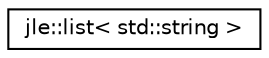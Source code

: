 digraph "Graphical Class Hierarchy"
{
  edge [fontname="Helvetica",fontsize="10",labelfontname="Helvetica",labelfontsize="10"];
  node [fontname="Helvetica",fontsize="10",shape=record];
  rankdir="LR";
  Node1 [label="jle::list\< std::string \>",height=0.2,width=0.4,color="black", fillcolor="white", style="filled",URL="$classjle_1_1list.html"];
}
